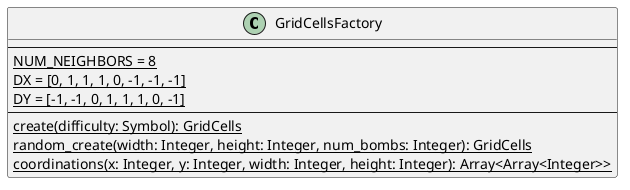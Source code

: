 @startuml grid_cells_factory_class

class GridCellsFactory {
    --
    {static} NUM_NEIGHBORS = 8
    {static} DX = [0, 1, 1, 1, 0, -1, -1, -1]
    {static} DY = [-1, -1, 0, 1, 1, 1, 0, -1]
    --
    {static} create(difficulty: Symbol): GridCells
    {static} random_create(width: Integer, height: Integer, num_bombs: Integer): GridCells
    {static} coordinations(x: Integer, y: Integer, width: Integer, height: Integer): Array<Array<Integer>>
}

@enduml 